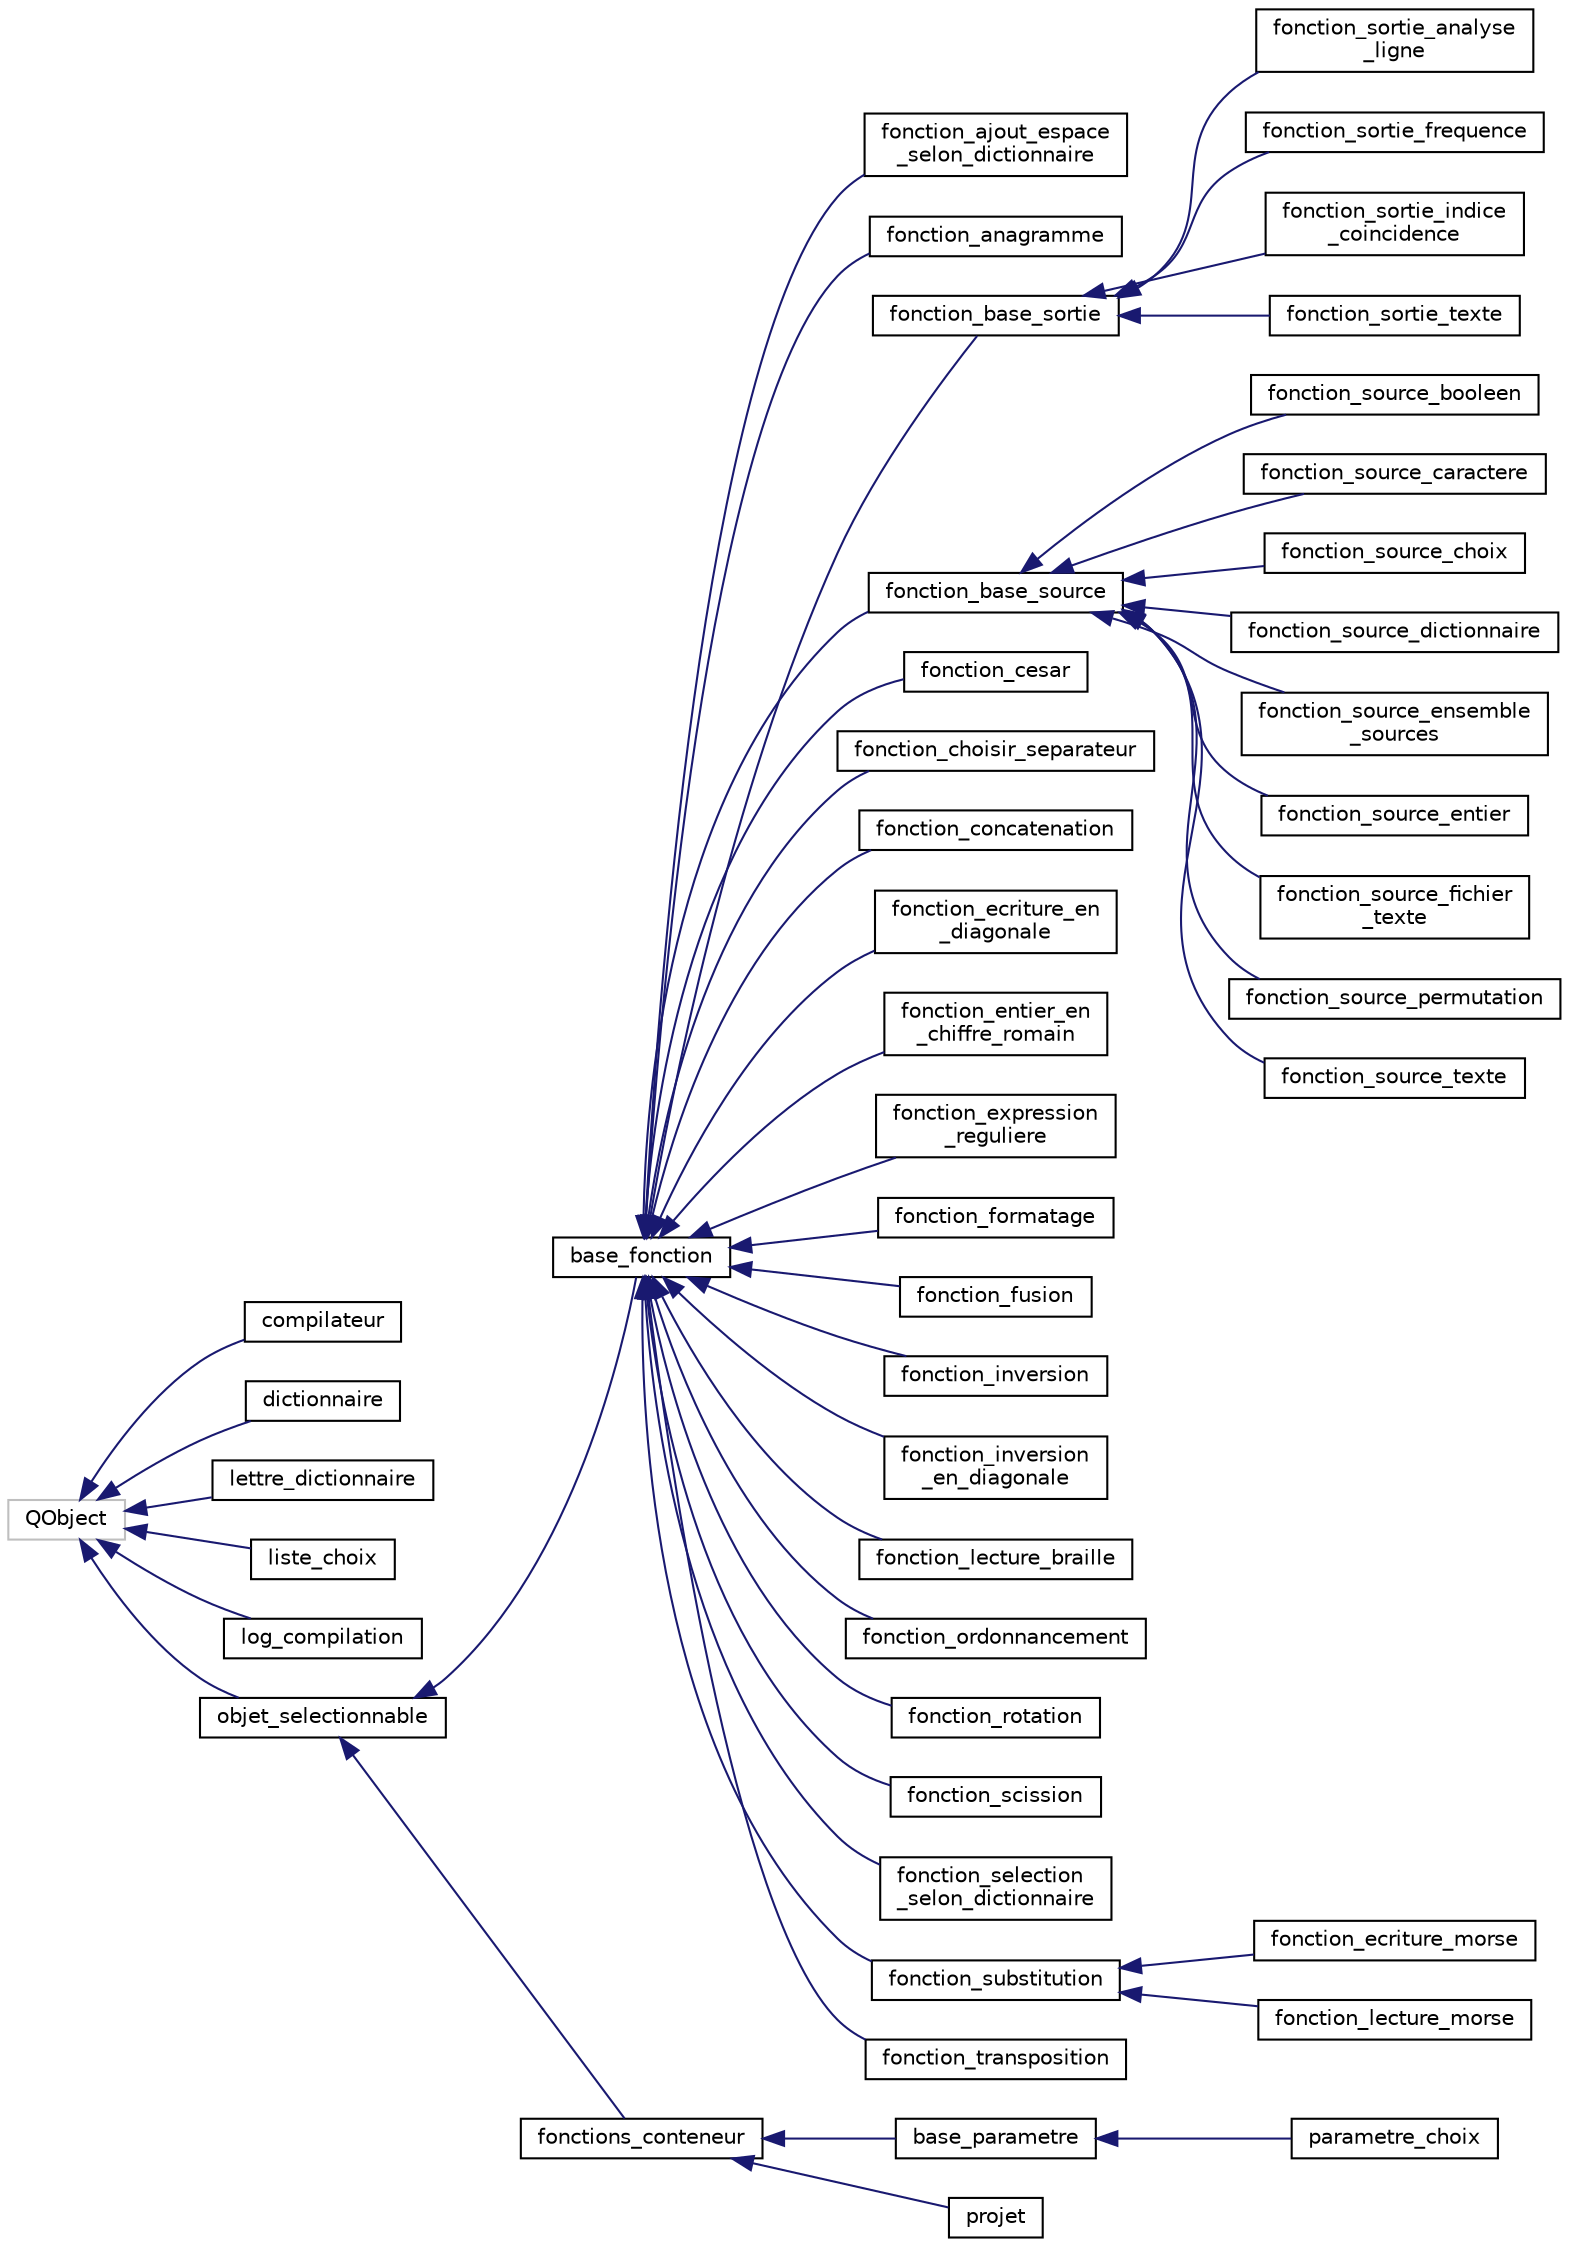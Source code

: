 digraph "Graphe hiérarchique des classes"
{
  edge [fontname="Helvetica",fontsize="10",labelfontname="Helvetica",labelfontsize="10"];
  node [fontname="Helvetica",fontsize="10",shape=record];
  rankdir="LR";
  Node34 [label="QObject",height=0.2,width=0.4,color="grey75", fillcolor="white", style="filled"];
  Node34 -> Node0 [dir="back",color="midnightblue",fontsize="10",style="solid",fontname="Helvetica"];
  Node0 [label="compilateur",height=0.2,width=0.4,color="black", fillcolor="white", style="filled",URL="$classcompilateur.html",tooltip="Classe décrivant un compilateur. Le compilateur a pour rôle d&#39;exécuter un projet. ..."];
  Node34 -> Node36 [dir="back",color="midnightblue",fontsize="10",style="solid",fontname="Helvetica"];
  Node36 [label="dictionnaire",height=0.2,width=0.4,color="black", fillcolor="white", style="filled",URL="$classdictionnaire.html"];
  Node34 -> Node37 [dir="back",color="midnightblue",fontsize="10",style="solid",fontname="Helvetica"];
  Node37 [label="lettre_dictionnaire",height=0.2,width=0.4,color="black", fillcolor="white", style="filled",URL="$classlettre__dictionnaire.html"];
  Node34 -> Node38 [dir="back",color="midnightblue",fontsize="10",style="solid",fontname="Helvetica"];
  Node38 [label="liste_choix",height=0.2,width=0.4,color="black", fillcolor="white", style="filled",URL="$classliste__choix.html",tooltip="Classe décrivant une liste de choix. "];
  Node34 -> Node39 [dir="back",color="midnightblue",fontsize="10",style="solid",fontname="Helvetica"];
  Node39 [label="log_compilation",height=0.2,width=0.4,color="black", fillcolor="white", style="filled",URL="$classlog__compilation.html",tooltip="Classe décrivant un message de compilation. "];
  Node34 -> Node40 [dir="back",color="midnightblue",fontsize="10",style="solid",fontname="Helvetica"];
  Node40 [label="objet_selectionnable",height=0.2,width=0.4,color="black", fillcolor="white", style="filled",URL="$classobjet__selectionnable.html",tooltip="Classe décrivant un objet sélectionnable dans l&#39;explorateur. "];
  Node40 -> Node41 [dir="back",color="midnightblue",fontsize="10",style="solid",fontname="Helvetica"];
  Node41 [label="base_fonction",height=0.2,width=0.4,color="black", fillcolor="white", style="filled",URL="$classbase__fonction.html",tooltip="Classe décrivant une fonction de conversion d&#39;un texte. "];
  Node41 -> Node42 [dir="back",color="midnightblue",fontsize="10",style="solid",fontname="Helvetica"];
  Node42 [label="fonction_ajout_espace\l_selon_dictionnaire",height=0.2,width=0.4,color="black", fillcolor="white", style="filled",URL="$classfonction__ajout__espace__selon__dictionnaire.html",tooltip="Classe décrivant une fonction filtrant les textes selon un dictionnaire. "];
  Node41 -> Node43 [dir="back",color="midnightblue",fontsize="10",style="solid",fontname="Helvetica"];
  Node43 [label="fonction_anagramme",height=0.2,width=0.4,color="black", fillcolor="white", style="filled",URL="$classfonction__anagramme.html",tooltip="Classe décrivant une fonction recherchant les anagrammes de chaque mot. "];
  Node41 -> Node44 [dir="back",color="midnightblue",fontsize="10",style="solid",fontname="Helvetica"];
  Node44 [label="fonction_base_sortie",height=0.2,width=0.4,color="black", fillcolor="white", style="filled",URL="$classfonction__base__sortie.html",tooltip="Classe commune à toutes les fonctions de type sortie. "];
  Node44 -> Node45 [dir="back",color="midnightblue",fontsize="10",style="solid",fontname="Helvetica"];
  Node45 [label="fonction_sortie_analyse\l_ligne",height=0.2,width=0.4,color="black", fillcolor="white", style="filled",URL="$classfonction__sortie__analyse__ligne.html",tooltip="Classe décrivant une fonction de sortie affichant l&#39;analyse de chaque ligne. "];
  Node44 -> Node46 [dir="back",color="midnightblue",fontsize="10",style="solid",fontname="Helvetica"];
  Node46 [label="fonction_sortie_frequence",height=0.2,width=0.4,color="black", fillcolor="white", style="filled",URL="$classfonction__sortie__frequence.html",tooltip="Classe décrivant une fonction de sortie affichant la fréquence des éléments. "];
  Node44 -> Node47 [dir="back",color="midnightblue",fontsize="10",style="solid",fontname="Helvetica"];
  Node47 [label="fonction_sortie_indice\l_coincidence",height=0.2,width=0.4,color="black", fillcolor="white", style="filled",URL="$classfonction__sortie__indice__coincidence.html",tooltip="Classe décrivant une fonction de sortie affichant l&#39;indice de coincidence. "];
  Node44 -> Node48 [dir="back",color="midnightblue",fontsize="10",style="solid",fontname="Helvetica"];
  Node48 [label="fonction_sortie_texte",height=0.2,width=0.4,color="black", fillcolor="white", style="filled",URL="$classfonction__sortie__texte.html",tooltip="Classe décrivant une fonction de sortie affichant simplement les textes. "];
  Node41 -> Node49 [dir="back",color="midnightblue",fontsize="10",style="solid",fontname="Helvetica"];
  Node49 [label="fonction_base_source",height=0.2,width=0.4,color="black", fillcolor="white", style="filled",URL="$classfonction__base__source.html",tooltip="Classe commune à toutes les fonctions de type sortie. "];
  Node49 -> Node50 [dir="back",color="midnightblue",fontsize="10",style="solid",fontname="Helvetica"];
  Node50 [label="fonction_source_booleen",height=0.2,width=0.4,color="black", fillcolor="white", style="filled",URL="$classfonction__source__booleen.html",tooltip="Classe décrivant une fonction source de type booléen (Oui ou Non). "];
  Node49 -> Node51 [dir="back",color="midnightblue",fontsize="10",style="solid",fontname="Helvetica"];
  Node51 [label="fonction_source_caractere",height=0.2,width=0.4,color="black", fillcolor="white", style="filled",URL="$classfonction__source__caractere.html",tooltip="Classe décrivant une fonction source de type caractères. "];
  Node49 -> Node52 [dir="back",color="midnightblue",fontsize="10",style="solid",fontname="Helvetica"];
  Node52 [label="fonction_source_choix",height=0.2,width=0.4,color="black", fillcolor="white", style="filled",URL="$classfonction__source__choix.html",tooltip="Classe décrivant une fonction source de type choix. "];
  Node49 -> Node53 [dir="back",color="midnightblue",fontsize="10",style="solid",fontname="Helvetica"];
  Node53 [label="fonction_source_dictionnaire",height=0.2,width=0.4,color="black", fillcolor="white", style="filled",URL="$classfonction__source__dictionnaire.html",tooltip="Classe décrivant une fonction source ajoutant un dictionnaire. "];
  Node49 -> Node54 [dir="back",color="midnightblue",fontsize="10",style="solid",fontname="Helvetica"];
  Node54 [label="fonction_source_ensemble\l_sources",height=0.2,width=0.4,color="black", fillcolor="white", style="filled",URL="$classfonction__source__ensemble__sources.html",tooltip="Classe décrivant une fonction source ajoutant un ensemble_sources. "];
  Node49 -> Node55 [dir="back",color="midnightblue",fontsize="10",style="solid",fontname="Helvetica"];
  Node55 [label="fonction_source_entier",height=0.2,width=0.4,color="black", fillcolor="white", style="filled",URL="$classfonction__source__entier.html",tooltip="Classe décrivant une fonction source de type entier. "];
  Node49 -> Node56 [dir="back",color="midnightblue",fontsize="10",style="solid",fontname="Helvetica"];
  Node56 [label="fonction_source_fichier\l_texte",height=0.2,width=0.4,color="black", fillcolor="white", style="filled",URL="$classfonction__source__fichier__texte.html",tooltip="Classe décrivant une fonction source de type fichier textuel. "];
  Node49 -> Node57 [dir="back",color="midnightblue",fontsize="10",style="solid",fontname="Helvetica"];
  Node57 [label="fonction_source_permutation",height=0.2,width=0.4,color="black", fillcolor="white", style="filled",URL="$classfonction__source__permutation.html",tooltip="Classe décrivant une fonction source générant toutes les permutations d&#39;une liste d&#39;éléments fournis..."];
  Node49 -> Node58 [dir="back",color="midnightblue",fontsize="10",style="solid",fontname="Helvetica"];
  Node58 [label="fonction_source_texte",height=0.2,width=0.4,color="black", fillcolor="white", style="filled",URL="$classfonction__source__texte.html",tooltip="Classe décrivant une fonction source de type texte. "];
  Node41 -> Node59 [dir="back",color="midnightblue",fontsize="10",style="solid",fontname="Helvetica"];
  Node59 [label="fonction_cesar",height=0.2,width=0.4,color="black", fillcolor="white", style="filled",URL="$classfonction__cesar.html",tooltip="Classe décrivant une fonction permettant de réaliser un décalage de césar. "];
  Node41 -> Node60 [dir="back",color="midnightblue",fontsize="10",style="solid",fontname="Helvetica"];
  Node60 [label="fonction_choisir_separateur",height=0.2,width=0.4,color="black", fillcolor="white", style="filled",URL="$classfonction__choisir__separateur.html",tooltip="Classe décrivant une fonction permettant de choisir les séparateurs (de cractères, de mots et de lignes). "];
  Node41 -> Node61 [dir="back",color="midnightblue",fontsize="10",style="solid",fontname="Helvetica"];
  Node61 [label="fonction_concatenation",height=0.2,width=0.4,color="black", fillcolor="white", style="filled",URL="$classfonction__concatenation.html",tooltip="Classe décrivant une fonction réalisant la concatenation de textes. "];
  Node41 -> Node62 [dir="back",color="midnightblue",fontsize="10",style="solid",fontname="Helvetica"];
  Node62 [label="fonction_ecriture_en\l_diagonale",height=0.2,width=0.4,color="black", fillcolor="white", style="filled",URL="$classfonction__ecriture__en__diagonale.html",tooltip="Classe décrivant une fonction réalisant l&#39;écriture en diagonale des caractères ou des mots..."];
  Node41 -> Node63 [dir="back",color="midnightblue",fontsize="10",style="solid",fontname="Helvetica"];
  Node63 [label="fonction_entier_en\l_chiffre_romain",height=0.2,width=0.4,color="black", fillcolor="white", style="filled",URL="$classfonction__entier__en__chiffre__romain.html",tooltip="Classe décrivant une fonction convertissant les nombres en chiffre romain. "];
  Node41 -> Node64 [dir="back",color="midnightblue",fontsize="10",style="solid",fontname="Helvetica"];
  Node64 [label="fonction_expression\l_reguliere",height=0.2,width=0.4,color="black", fillcolor="white", style="filled",URL="$classfonction__expression__reguliere.html",tooltip="Classe décrivant une fonction qui filtre les mots selon un dictionnaire. "];
  Node41 -> Node65 [dir="back",color="midnightblue",fontsize="10",style="solid",fontname="Helvetica"];
  Node65 [label="fonction_formatage",height=0.2,width=0.4,color="black", fillcolor="white", style="filled",URL="$classfonction__formatage.html",tooltip="Classe décrivant une fonction réalisant le formatage du texte, i.e. mise en majuscule et retrait des ..."];
  Node41 -> Node66 [dir="back",color="midnightblue",fontsize="10",style="solid",fontname="Helvetica"];
  Node66 [label="fonction_fusion",height=0.2,width=0.4,color="black", fillcolor="white", style="filled",URL="$classfonction__fusion.html",tooltip="Classe décrivant une fonction réalisant la fusion des caractères, des mots, des lignes ou des textes..."];
  Node41 -> Node67 [dir="back",color="midnightblue",fontsize="10",style="solid",fontname="Helvetica"];
  Node67 [label="fonction_inversion",height=0.2,width=0.4,color="black", fillcolor="white", style="filled",URL="$classfonction__inversion.html",tooltip="Classe décrivant une fonction réalisant l&#39;inversion des caractères, des mots ou des lignes..."];
  Node41 -> Node68 [dir="back",color="midnightblue",fontsize="10",style="solid",fontname="Helvetica"];
  Node68 [label="fonction_inversion\l_en_diagonale",height=0.2,width=0.4,color="black", fillcolor="white", style="filled",URL="$classfonction__inversion__en__diagonale.html",tooltip="Classe décrivant une fonction réalisant suivant une diagonale l&#39;inversion des caractères ou des mots ..."];
  Node41 -> Node69 [dir="back",color="midnightblue",fontsize="10",style="solid",fontname="Helvetica"];
  Node69 [label="fonction_lecture_braille",height=0.2,width=0.4,color="black", fillcolor="white", style="filled",URL="$classfonction__lecture__braille.html",tooltip="Classe décrivant une fonction réalisant la lecture en braille d&#39;un texte. "];
  Node41 -> Node70 [dir="back",color="midnightblue",fontsize="10",style="solid",fontname="Helvetica"];
  Node70 [label="fonction_ordonnancement",height=0.2,width=0.4,color="black", fillcolor="white", style="filled",URL="$classfonction__ordonnancement.html",tooltip="Classe décrivant une fonction réalisant un ordonnancement des caractères ou des mots. "];
  Node41 -> Node71 [dir="back",color="midnightblue",fontsize="10",style="solid",fontname="Helvetica"];
  Node71 [label="fonction_rotation",height=0.2,width=0.4,color="black", fillcolor="white", style="filled",URL="$classfonction__rotation.html",tooltip="Classe décrivant une fonction réalisant la rotation des caractères ou des mots. "];
  Node41 -> Node72 [dir="back",color="midnightblue",fontsize="10",style="solid",fontname="Helvetica"];
  Node72 [label="fonction_scission",height=0.2,width=0.4,color="black", fillcolor="white", style="filled",URL="$classfonction__scission.html",tooltip="Classe décrivant une fonction réalisant la scission des caractères, des mots, des lignes ou des texte..."];
  Node41 -> Node73 [dir="back",color="midnightblue",fontsize="10",style="solid",fontname="Helvetica"];
  Node73 [label="fonction_selection\l_selon_dictionnaire",height=0.2,width=0.4,color="black", fillcolor="white", style="filled",URL="$classfonction__selection__selon__dictionnaire.html",tooltip="Classe décrivant une fonction filtrant les textes selon un dictionnaire. "];
  Node41 -> Node74 [dir="back",color="midnightblue",fontsize="10",style="solid",fontname="Helvetica"];
  Node74 [label="fonction_substitution",height=0.2,width=0.4,color="black", fillcolor="white", style="filled",URL="$classfonction__substitution.html",tooltip="Classe décrivant une fonction réalisant l&#39;écriture en morse. "];
  Node74 -> Node75 [dir="back",color="midnightblue",fontsize="10",style="solid",fontname="Helvetica"];
  Node75 [label="fonction_ecriture_morse",height=0.2,width=0.4,color="black", fillcolor="white", style="filled",URL="$classfonction__ecriture__morse.html"];
  Node74 -> Node76 [dir="back",color="midnightblue",fontsize="10",style="solid",fontname="Helvetica"];
  Node76 [label="fonction_lecture_morse",height=0.2,width=0.4,color="black", fillcolor="white", style="filled",URL="$classfonction__lecture__morse.html"];
  Node41 -> Node77 [dir="back",color="midnightblue",fontsize="10",style="solid",fontname="Helvetica"];
  Node77 [label="fonction_transposition",height=0.2,width=0.4,color="black", fillcolor="white", style="filled",URL="$classfonction__transposition.html",tooltip="Classe décrivant une fonction réalisant la transposition des caractères ou des mots. "];
  Node40 -> Node78 [dir="back",color="midnightblue",fontsize="10",style="solid",fontname="Helvetica"];
  Node78 [label="fonctions_conteneur",height=0.2,width=0.4,color="black", fillcolor="white", style="filled",URL="$classfonctions__conteneur.html",tooltip="Classe décrivant un conteneur de fonctions. "];
  Node78 -> Node79 [dir="back",color="midnightblue",fontsize="10",style="solid",fontname="Helvetica"];
  Node79 [label="base_parametre",height=0.2,width=0.4,color="black", fillcolor="white", style="filled",URL="$classbase__parametre.html",tooltip="Classe décrivant un parametre d&#39;une fonction. "];
  Node79 -> Node80 [dir="back",color="midnightblue",fontsize="10",style="solid",fontname="Helvetica"];
  Node80 [label="parametre_choix",height=0.2,width=0.4,color="black", fillcolor="white", style="filled",URL="$classparametre__choix.html",tooltip="Classe décrivant un parametre de type choix. "];
  Node78 -> Node81 [dir="back",color="midnightblue",fontsize="10",style="solid",fontname="Helvetica"];
  Node81 [label="projet",height=0.2,width=0.4,color="black", fillcolor="white", style="filled",URL="$classprojet.html",tooltip="Classe décrivant un projet. "];
}
